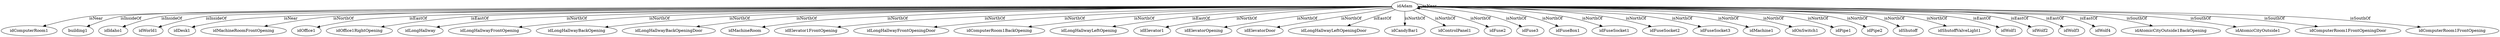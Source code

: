 digraph  {
idAdam [node_type=entity_node];
idComputerRoom1 [node_type=entity_node];
building1 [node_type=entity_node];
idIdaho1 [node_type=entity_node];
idWorld1 [node_type=entity_node];
idDesk1 [node_type=entity_node];
idMachineRoomFrontOpening [node_type=entity_node];
idOffice1 [node_type=entity_node];
idOffice1RightOpening [node_type=entity_node];
idLongHallway [node_type=entity_node];
idLongHallwayFrontOpening [node_type=entity_node];
idLongHallwayBackOpening [node_type=entity_node];
idLongHallwayBackOpeningDoor [node_type=entity_node];
idMachineRoom [node_type=entity_node];
idElevator1FrontOpening [node_type=entity_node];
idLongHallwayFrontOpeningDoor [node_type=entity_node];
idComputerRoom1BackOpening [node_type=entity_node];
idLongHallwayLeftOpening [node_type=entity_node];
idElevator1 [node_type=entity_node];
idElevatorOpening [node_type=entity_node];
idElevatorDoor [node_type=entity_node];
idLongHallwayLeftOpeningDoor [node_type=entity_node];
idCandyBar1 [node_type=entity_node];
idControlPanel1 [node_type=entity_node];
idFuse2 [node_type=entity_node];
idFuse3 [node_type=entity_node];
idFuseBox1 [node_type=entity_node];
idFuseSocket1 [node_type=entity_node];
idFuseSocket2 [node_type=entity_node];
idFuseSocket3 [node_type=entity_node];
idMachine1 [node_type=entity_node];
idOnSwitch1 [node_type=entity_node];
idPipe1 [node_type=entity_node];
idPipe2 [node_type=entity_node];
idShutoff [node_type=entity_node];
idShutoffValveLight1 [node_type=entity_node];
idWolf1 [node_type=entity_node];
idWolf2 [node_type=entity_node];
idWolf3 [node_type=entity_node];
idWolf4 [node_type=entity_node];
idAtomicCityOutside1BackOpening [node_type=entity_node];
idAtomicCityOutside1 [node_type=entity_node];
idComputerRoom1FrontOpeningDoor [node_type=entity_node];
idComputerRoom1FrontOpening [node_type=entity_node];
idAdam -> idComputerRoom1  [edge_type=relationship, label=isNear];
idAdam -> building1  [edge_type=relationship, label=isInsideOf];
idAdam -> idIdaho1  [edge_type=relationship, label=isInsideOf];
idAdam -> idWorld1  [edge_type=relationship, label=isInsideOf];
idAdam -> idAdam  [edge_type=relationship, label=isNear];
idAdam -> idDesk1  [edge_type=relationship, label=isNear];
idAdam -> idMachineRoomFrontOpening  [edge_type=relationship, label=isNorthOf];
idAdam -> idOffice1  [edge_type=relationship, label=isEastOf];
idAdam -> idOffice1RightOpening  [edge_type=relationship, label=isEastOf];
idAdam -> idLongHallway  [edge_type=relationship, label=isNorthOf];
idAdam -> idLongHallwayFrontOpening  [edge_type=relationship, label=isNorthOf];
idAdam -> idLongHallwayBackOpening  [edge_type=relationship, label=isNorthOf];
idAdam -> idLongHallwayBackOpeningDoor  [edge_type=relationship, label=isNorthOf];
idAdam -> idMachineRoom  [edge_type=relationship, label=isNorthOf];
idAdam -> idElevator1FrontOpening  [edge_type=relationship, label=isNorthOf];
idAdam -> idLongHallwayFrontOpeningDoor  [edge_type=relationship, label=isNorthOf];
idAdam -> idComputerRoom1BackOpening  [edge_type=relationship, label=isNorthOf];
idAdam -> idLongHallwayLeftOpening  [edge_type=relationship, label=isEastOf];
idAdam -> idElevator1  [edge_type=relationship, label=isNorthOf];
idAdam -> idElevatorOpening  [edge_type=relationship, label=isNorthOf];
idAdam -> idElevatorDoor  [edge_type=relationship, label=isNorthOf];
idAdam -> idLongHallwayLeftOpeningDoor  [edge_type=relationship, label=isEastOf];
idAdam -> idCandyBar1  [edge_type=relationship, label=isNorthOf];
idAdam -> idControlPanel1  [edge_type=relationship, label=isNorthOf];
idAdam -> idFuse2  [edge_type=relationship, label=isNorthOf];
idAdam -> idFuse3  [edge_type=relationship, label=isNorthOf];
idAdam -> idFuseBox1  [edge_type=relationship, label=isNorthOf];
idAdam -> idFuseSocket1  [edge_type=relationship, label=isNorthOf];
idAdam -> idFuseSocket2  [edge_type=relationship, label=isNorthOf];
idAdam -> idFuseSocket3  [edge_type=relationship, label=isNorthOf];
idAdam -> idMachine1  [edge_type=relationship, label=isNorthOf];
idAdam -> idOnSwitch1  [edge_type=relationship, label=isNorthOf];
idAdam -> idPipe1  [edge_type=relationship, label=isNorthOf];
idAdam -> idPipe2  [edge_type=relationship, label=isNorthOf];
idAdam -> idShutoff  [edge_type=relationship, label=isNorthOf];
idAdam -> idShutoffValveLight1  [edge_type=relationship, label=isNorthOf];
idAdam -> idWolf1  [edge_type=relationship, label=isEastOf];
idAdam -> idWolf2  [edge_type=relationship, label=isEastOf];
idAdam -> idWolf3  [edge_type=relationship, label=isEastOf];
idAdam -> idWolf4  [edge_type=relationship, label=isEastOf];
idAdam -> idAtomicCityOutside1BackOpening  [edge_type=relationship, label=isSouthOf];
idAdam -> idAtomicCityOutside1  [edge_type=relationship, label=isSouthOf];
idAdam -> idComputerRoom1FrontOpeningDoor  [edge_type=relationship, label=isSouthOf];
idAdam -> idComputerRoom1FrontOpening  [edge_type=relationship, label=isSouthOf];
}
